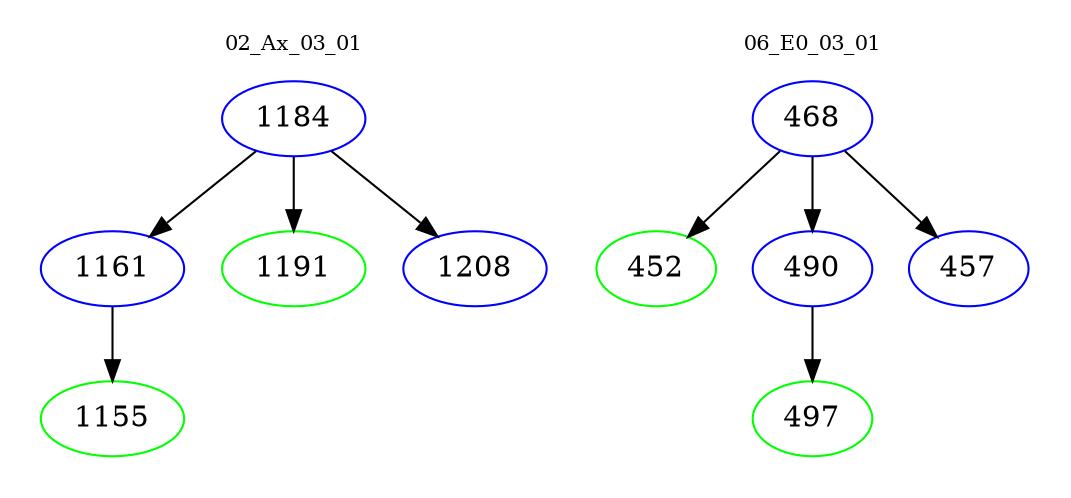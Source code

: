 digraph{
subgraph cluster_0 {
color = white
label = "02_Ax_03_01";
fontsize=10;
T0_1184 [label="1184", color="blue"]
T0_1184 -> T0_1161 [color="black"]
T0_1161 [label="1161", color="blue"]
T0_1161 -> T0_1155 [color="black"]
T0_1155 [label="1155", color="green"]
T0_1184 -> T0_1191 [color="black"]
T0_1191 [label="1191", color="green"]
T0_1184 -> T0_1208 [color="black"]
T0_1208 [label="1208", color="blue"]
}
subgraph cluster_1 {
color = white
label = "06_E0_03_01";
fontsize=10;
T1_468 [label="468", color="blue"]
T1_468 -> T1_452 [color="black"]
T1_452 [label="452", color="green"]
T1_468 -> T1_490 [color="black"]
T1_490 [label="490", color="blue"]
T1_490 -> T1_497 [color="black"]
T1_497 [label="497", color="green"]
T1_468 -> T1_457 [color="black"]
T1_457 [label="457", color="blue"]
}
}
